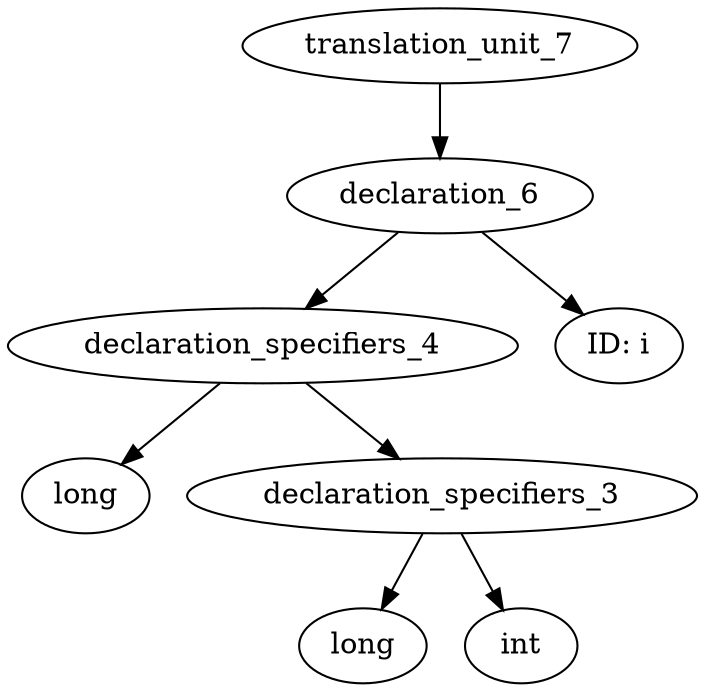 digraph AST {
	translation_unit_7 -> declaration_6;
	declaration_6 [label="declaration_6"]
	declaration_6 -> declaration_specifiers_4;
	declaration_specifiers_4 [label="declaration_specifiers_4"]
	declaration_specifiers_4 -> type_specifier_0;
	type_specifier_0 [label="long"]
	declaration_specifiers_4 -> declaration_specifiers_3;
	declaration_specifiers_3 [label="declaration_specifiers_3"]
	declaration_specifiers_3 -> type_specifier_1;
	type_specifier_1 [label="long"]
	declaration_specifiers_3 -> type_specifier_2;
	type_specifier_2 [label="int"]
	declaration_6 -> identifier_5;
	identifier_5 [label="ID: i"]
}
